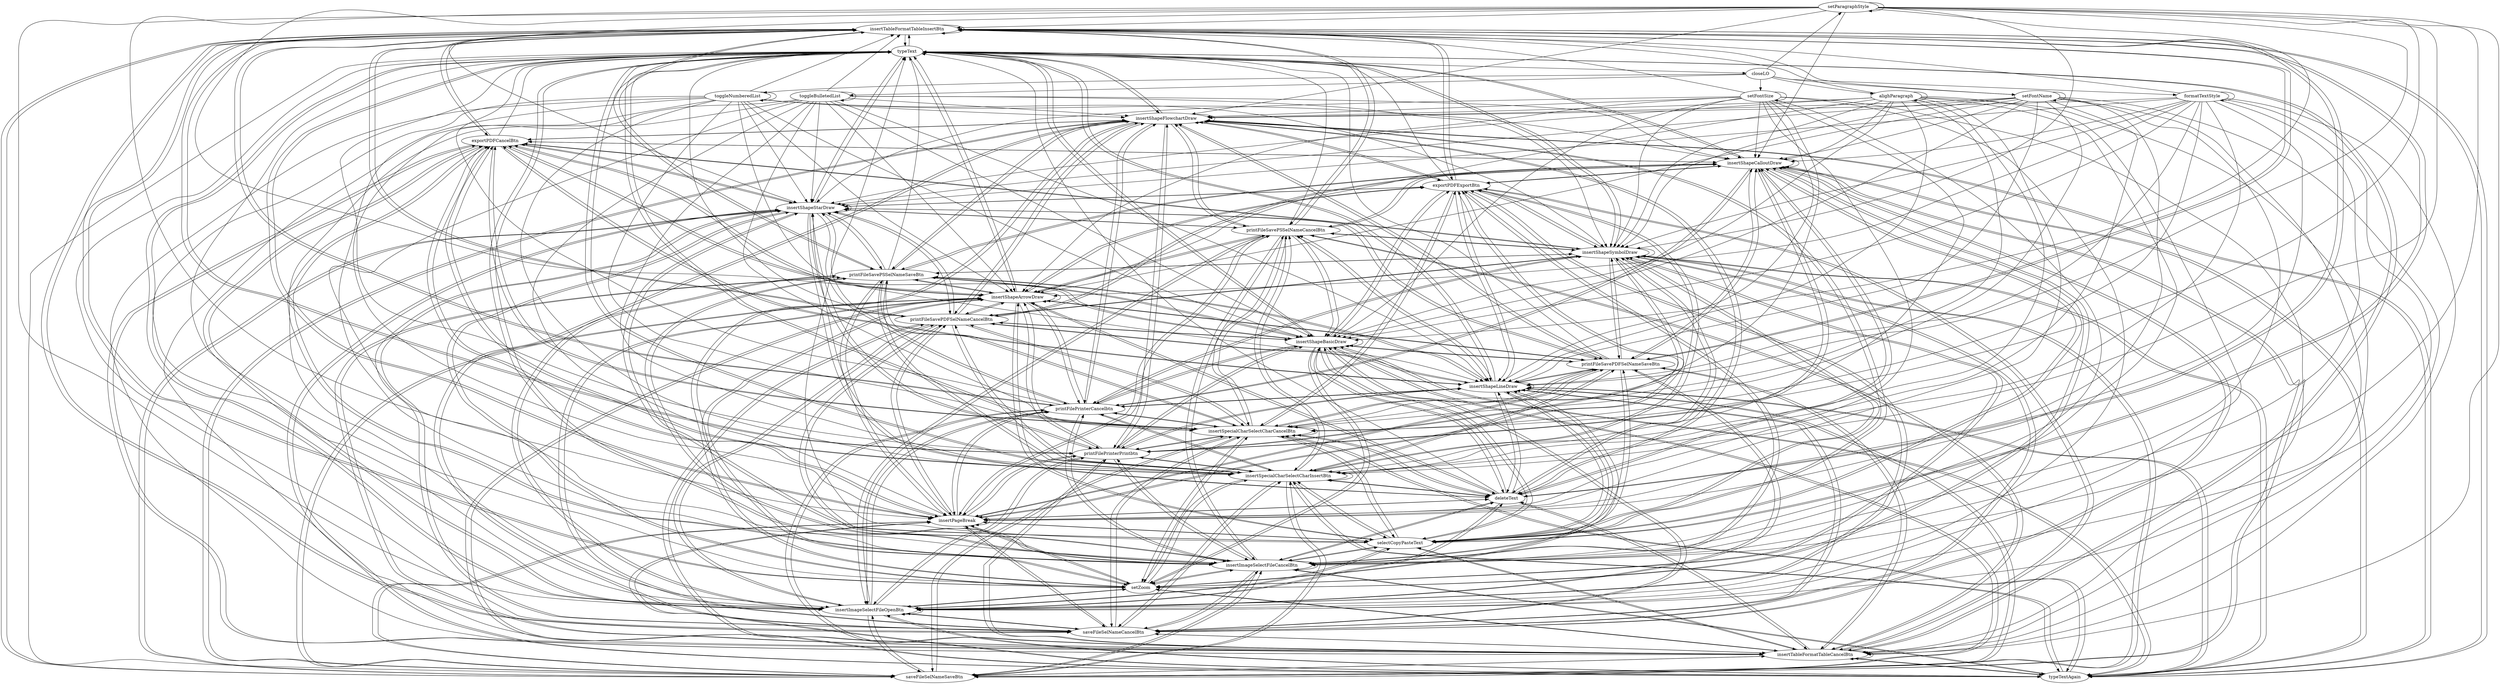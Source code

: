 strict digraph G {
  setParagraphStyle [ label="setParagraphStyle" ];
  setFontName [ label="setFontName" ];
  setFontSize [ label="setFontSize" ];
  formatTextStyle [ label="formatTextStyle" ];
  toggleBulletedList [ label="toggleBulletedList" ];
  toggleNumberedList [ label="toggleNumberedList" ];
  alighParagraph [ label="alighParagraph" ];
  typeText [ label="typeText" ];
  insertTableFormatTableInsertBtn [ label="insertTableFormatTableInsertBtn" ];
  insertTableFormatTableCancelBtn [ label="insertTableFormatTableCancelBtn" ];
  insertImageSelectFileOpenBtn [ label="insertImageSelectFileOpenBtn" ];
  insertImageSelectFileCancelBtn [ label="insertImageSelectFileCancelBtn" ];
  insertPageBreak [ label="insertPageBreak" ];
  insertSpecialCharSelectCharInsertBtn [ label="insertSpecialCharSelectCharInsertBtn" ];
  insertSpecialCharSelectCharCancelBtn [ label="insertSpecialCharSelectCharCancelBtn" ];
  insertShapeLineDraw [ label="insertShapeLineDraw" ];
  insertShapeBasicDraw [ label="insertShapeBasicDraw" ];
  insertShapeArrowDraw [ label="insertShapeArrowDraw" ];
  insertShapeSymbolDraw [ label="insertShapeSymbolDraw" ];
  insertShapeStarDraw [ label="insertShapeStarDraw" ];
  insertShapeCalloutDraw [ label="insertShapeCalloutDraw" ];
  insertShapeFlowchartDraw [ label="insertShapeFlowchartDraw" ];
  typeTextAgain [ label="typeTextAgain" ];
  saveFileSelNameSaveBtn [ label="saveFileSelNameSaveBtn" ];
  saveFileSelNameCancelBtn [ label="saveFileSelNameCancelBtn" ];
  setZoom [ label="setZoom" ];
  selectCopyPasteText [ label="selectCopyPasteText" ];
  deleteText [ label="deleteText" ];
  printFilePrinterPrintbtn [ label="printFilePrinterPrintbtn" ];
  printFilePrinterCancelbtn [ label="printFilePrinterCancelbtn" ];
  printFileSavePDFSelNameSaveBtn [ label="printFileSavePDFSelNameSaveBtn" ];
  printFileSavePDFSelNameCancelBtn [ label="printFileSavePDFSelNameCancelBtn" ];
  printFileSavePSSelNameSaveBtn [ label="printFileSavePSSelNameSaveBtn" ];
  printFileSavePSSelNameCancelBtn [ label="printFileSavePSSelNameCancelBtn" ];
  exportPDFExportBtn [ label="exportPDFExportBtn" ];
  exportPDFCancelBtn [ label="exportPDFCancelBtn" ];
  closeLO [ label="closeLO" ];
  setParagraphStyle -> setParagraphStyle;
  setParagraphStyle -> insertTableFormatTableInsertBtn;
  setParagraphStyle -> insertTableFormatTableCancelBtn;
  setParagraphStyle -> insertImageSelectFileOpenBtn;
  setParagraphStyle -> insertImageSelectFileCancelBtn;
  setParagraphStyle -> insertPageBreak;
  setParagraphStyle -> insertSpecialCharSelectCharInsertBtn;
  setParagraphStyle -> insertSpecialCharSelectCharCancelBtn;
  setParagraphStyle -> insertShapeLineDraw;
  setParagraphStyle -> insertShapeBasicDraw;
  setParagraphStyle -> insertShapeArrowDraw;
  setParagraphStyle -> insertShapeSymbolDraw;
  setParagraphStyle -> insertShapeStarDraw;
  setParagraphStyle -> insertShapeCalloutDraw;
  setParagraphStyle -> insertShapeFlowchartDraw;
  setFontName -> setFontName;
  setFontName -> insertTableFormatTableInsertBtn;
  setFontName -> insertTableFormatTableCancelBtn;
  setFontName -> insertImageSelectFileOpenBtn;
  setFontName -> insertImageSelectFileCancelBtn;
  setFontName -> insertPageBreak;
  setFontName -> insertSpecialCharSelectCharInsertBtn;
  setFontName -> insertSpecialCharSelectCharCancelBtn;
  setFontName -> insertShapeLineDraw;
  setFontName -> insertShapeBasicDraw;
  setFontName -> insertShapeArrowDraw;
  setFontName -> insertShapeSymbolDraw;
  setFontName -> insertShapeStarDraw;
  setFontName -> insertShapeCalloutDraw;
  setFontName -> insertShapeFlowchartDraw;
  setFontSize -> setFontSize;
  setFontSize -> insertTableFormatTableInsertBtn;
  setFontSize -> insertTableFormatTableCancelBtn;
  setFontSize -> insertImageSelectFileOpenBtn;
  setFontSize -> insertImageSelectFileCancelBtn;
  setFontSize -> insertPageBreak;
  setFontSize -> insertSpecialCharSelectCharInsertBtn;
  setFontSize -> insertSpecialCharSelectCharCancelBtn;
  setFontSize -> insertShapeLineDraw;
  setFontSize -> insertShapeBasicDraw;
  setFontSize -> insertShapeArrowDraw;
  setFontSize -> insertShapeSymbolDraw;
  setFontSize -> insertShapeStarDraw;
  setFontSize -> insertShapeCalloutDraw;
  setFontSize -> insertShapeFlowchartDraw;
  formatTextStyle -> formatTextStyle;
  formatTextStyle -> insertTableFormatTableInsertBtn;
  formatTextStyle -> insertTableFormatTableCancelBtn;
  formatTextStyle -> insertImageSelectFileOpenBtn;
  formatTextStyle -> insertImageSelectFileCancelBtn;
  formatTextStyle -> insertPageBreak;
  formatTextStyle -> insertSpecialCharSelectCharInsertBtn;
  formatTextStyle -> insertSpecialCharSelectCharCancelBtn;
  formatTextStyle -> insertShapeLineDraw;
  formatTextStyle -> insertShapeBasicDraw;
  formatTextStyle -> insertShapeArrowDraw;
  formatTextStyle -> insertShapeSymbolDraw;
  formatTextStyle -> insertShapeStarDraw;
  formatTextStyle -> insertShapeCalloutDraw;
  formatTextStyle -> insertShapeFlowchartDraw;
  toggleBulletedList -> toggleBulletedList;
  toggleBulletedList -> insertTableFormatTableInsertBtn;
  toggleBulletedList -> insertTableFormatTableCancelBtn;
  toggleBulletedList -> insertImageSelectFileOpenBtn;
  toggleBulletedList -> insertImageSelectFileCancelBtn;
  toggleBulletedList -> insertPageBreak;
  toggleBulletedList -> insertSpecialCharSelectCharInsertBtn;
  toggleBulletedList -> insertSpecialCharSelectCharCancelBtn;
  toggleBulletedList -> insertShapeLineDraw;
  toggleBulletedList -> insertShapeBasicDraw;
  toggleBulletedList -> insertShapeArrowDraw;
  toggleBulletedList -> insertShapeSymbolDraw;
  toggleBulletedList -> insertShapeStarDraw;
  toggleBulletedList -> insertShapeCalloutDraw;
  toggleBulletedList -> insertShapeFlowchartDraw;
  toggleNumberedList -> toggleNumberedList;
  toggleNumberedList -> insertTableFormatTableInsertBtn;
  toggleNumberedList -> insertTableFormatTableCancelBtn;
  toggleNumberedList -> insertImageSelectFileOpenBtn;
  toggleNumberedList -> insertImageSelectFileCancelBtn;
  toggleNumberedList -> insertPageBreak;
  toggleNumberedList -> insertSpecialCharSelectCharInsertBtn;
  toggleNumberedList -> insertSpecialCharSelectCharCancelBtn;
  toggleNumberedList -> insertShapeLineDraw;
  toggleNumberedList -> insertShapeBasicDraw;
  toggleNumberedList -> insertShapeArrowDraw;
  toggleNumberedList -> insertShapeSymbolDraw;
  toggleNumberedList -> insertShapeStarDraw;
  toggleNumberedList -> insertShapeCalloutDraw;
  toggleNumberedList -> insertShapeFlowchartDraw;
  alighParagraph -> alighParagraph;
  alighParagraph -> insertTableFormatTableInsertBtn;
  alighParagraph -> insertTableFormatTableCancelBtn;
  alighParagraph -> insertImageSelectFileOpenBtn;
  alighParagraph -> insertImageSelectFileCancelBtn;
  alighParagraph -> insertPageBreak;
  alighParagraph -> insertSpecialCharSelectCharInsertBtn;
  alighParagraph -> insertSpecialCharSelectCharCancelBtn;
  alighParagraph -> insertShapeLineDraw;
  alighParagraph -> insertShapeBasicDraw;
  alighParagraph -> insertShapeArrowDraw;
  alighParagraph -> insertShapeSymbolDraw;
  alighParagraph -> insertShapeStarDraw;
  alighParagraph -> insertShapeCalloutDraw;
  alighParagraph -> insertShapeFlowchartDraw;
  typeText -> closeLO;
  insertTableFormatTableInsertBtn -> insertTableFormatTableInsertBtn;
  typeText -> insertTableFormatTableInsertBtn;
  insertTableFormatTableInsertBtn -> typeText;
  typeTextAgain -> insertTableFormatTableInsertBtn;
  insertTableFormatTableInsertBtn -> typeTextAgain;
  insertTableFormatTableInsertBtn -> saveFileSelNameSaveBtn;
  insertTableFormatTableInsertBtn -> saveFileSelNameCancelBtn;
  insertTableFormatTableInsertBtn -> setZoom;
  insertTableFormatTableInsertBtn -> selectCopyPasteText;
  insertTableFormatTableInsertBtn -> deleteText;
  insertTableFormatTableInsertBtn -> printFilePrinterPrintbtn;
  insertTableFormatTableInsertBtn -> printFilePrinterCancelbtn;
  insertTableFormatTableInsertBtn -> printFileSavePDFSelNameSaveBtn;
  insertTableFormatTableInsertBtn -> printFileSavePDFSelNameCancelBtn;
  insertTableFormatTableInsertBtn -> printFileSavePSSelNameSaveBtn;
  insertTableFormatTableInsertBtn -> printFileSavePSSelNameCancelBtn;
  insertTableFormatTableInsertBtn -> exportPDFExportBtn;
  insertTableFormatTableInsertBtn -> exportPDFCancelBtn;
  insertTableFormatTableCancelBtn -> insertTableFormatTableCancelBtn;
  typeText -> insertTableFormatTableCancelBtn;
  insertTableFormatTableCancelBtn -> typeText;
  typeTextAgain -> insertTableFormatTableCancelBtn;
  insertTableFormatTableCancelBtn -> typeTextAgain;
  insertTableFormatTableCancelBtn -> saveFileSelNameSaveBtn;
  insertTableFormatTableCancelBtn -> saveFileSelNameCancelBtn;
  insertTableFormatTableCancelBtn -> setZoom;
  insertTableFormatTableCancelBtn -> selectCopyPasteText;
  insertTableFormatTableCancelBtn -> deleteText;
  insertTableFormatTableCancelBtn -> printFilePrinterPrintbtn;
  insertTableFormatTableCancelBtn -> printFilePrinterCancelbtn;
  insertTableFormatTableCancelBtn -> printFileSavePDFSelNameSaveBtn;
  insertTableFormatTableCancelBtn -> printFileSavePDFSelNameCancelBtn;
  insertTableFormatTableCancelBtn -> printFileSavePSSelNameSaveBtn;
  insertTableFormatTableCancelBtn -> printFileSavePSSelNameCancelBtn;
  insertTableFormatTableCancelBtn -> exportPDFExportBtn;
  insertTableFormatTableCancelBtn -> exportPDFCancelBtn;
  insertImageSelectFileOpenBtn -> insertImageSelectFileOpenBtn;
  typeText -> insertImageSelectFileOpenBtn;
  insertImageSelectFileOpenBtn -> typeText;
  typeTextAgain -> insertImageSelectFileOpenBtn;
  insertImageSelectFileOpenBtn -> typeTextAgain;
  insertImageSelectFileOpenBtn -> saveFileSelNameSaveBtn;
  insertImageSelectFileOpenBtn -> saveFileSelNameCancelBtn;
  insertImageSelectFileOpenBtn -> setZoom;
  insertImageSelectFileOpenBtn -> selectCopyPasteText;
  insertImageSelectFileOpenBtn -> deleteText;
  insertImageSelectFileOpenBtn -> printFilePrinterPrintbtn;
  insertImageSelectFileOpenBtn -> printFilePrinterCancelbtn;
  insertImageSelectFileOpenBtn -> printFileSavePDFSelNameSaveBtn;
  insertImageSelectFileOpenBtn -> printFileSavePDFSelNameCancelBtn;
  insertImageSelectFileOpenBtn -> printFileSavePSSelNameSaveBtn;
  insertImageSelectFileOpenBtn -> printFileSavePSSelNameCancelBtn;
  insertImageSelectFileOpenBtn -> exportPDFExportBtn;
  insertImageSelectFileOpenBtn -> exportPDFCancelBtn;
  insertImageSelectFileCancelBtn -> insertImageSelectFileCancelBtn;
  typeText -> insertImageSelectFileCancelBtn;
  insertImageSelectFileCancelBtn -> typeText;
  typeTextAgain -> insertImageSelectFileCancelBtn;
  insertImageSelectFileCancelBtn -> typeTextAgain;
  insertImageSelectFileCancelBtn -> saveFileSelNameSaveBtn;
  insertImageSelectFileCancelBtn -> saveFileSelNameCancelBtn;
  insertImageSelectFileCancelBtn -> setZoom;
  insertImageSelectFileCancelBtn -> selectCopyPasteText;
  insertImageSelectFileCancelBtn -> deleteText;
  insertImageSelectFileCancelBtn -> printFilePrinterPrintbtn;
  insertImageSelectFileCancelBtn -> printFilePrinterCancelbtn;
  insertImageSelectFileCancelBtn -> printFileSavePDFSelNameSaveBtn;
  insertImageSelectFileCancelBtn -> printFileSavePDFSelNameCancelBtn;
  insertImageSelectFileCancelBtn -> printFileSavePSSelNameSaveBtn;
  insertImageSelectFileCancelBtn -> printFileSavePSSelNameCancelBtn;
  insertImageSelectFileCancelBtn -> exportPDFExportBtn;
  insertImageSelectFileCancelBtn -> exportPDFCancelBtn;
  insertPageBreak -> insertPageBreak;
  typeText -> insertPageBreak;
  insertPageBreak -> typeText;
  typeTextAgain -> insertPageBreak;
  insertPageBreak -> typeTextAgain;
  insertPageBreak -> saveFileSelNameSaveBtn;
  insertPageBreak -> saveFileSelNameCancelBtn;
  insertPageBreak -> setZoom;
  insertPageBreak -> selectCopyPasteText;
  insertPageBreak -> deleteText;
  insertPageBreak -> printFilePrinterPrintbtn;
  insertPageBreak -> printFilePrinterCancelbtn;
  insertPageBreak -> printFileSavePDFSelNameSaveBtn;
  insertPageBreak -> printFileSavePDFSelNameCancelBtn;
  insertPageBreak -> printFileSavePSSelNameSaveBtn;
  insertPageBreak -> printFileSavePSSelNameCancelBtn;
  insertPageBreak -> exportPDFExportBtn;
  insertPageBreak -> exportPDFCancelBtn;
  insertSpecialCharSelectCharInsertBtn -> insertSpecialCharSelectCharInsertBtn;
  typeText -> insertSpecialCharSelectCharInsertBtn;
  insertSpecialCharSelectCharInsertBtn -> typeText;
  typeTextAgain -> insertSpecialCharSelectCharInsertBtn;
  insertSpecialCharSelectCharInsertBtn -> typeTextAgain;
  insertSpecialCharSelectCharInsertBtn -> saveFileSelNameSaveBtn;
  insertSpecialCharSelectCharInsertBtn -> saveFileSelNameCancelBtn;
  insertSpecialCharSelectCharInsertBtn -> setZoom;
  insertSpecialCharSelectCharInsertBtn -> selectCopyPasteText;
  insertSpecialCharSelectCharInsertBtn -> deleteText;
  insertSpecialCharSelectCharInsertBtn -> printFilePrinterPrintbtn;
  insertSpecialCharSelectCharInsertBtn -> printFilePrinterCancelbtn;
  insertSpecialCharSelectCharInsertBtn -> printFileSavePDFSelNameSaveBtn;
  insertSpecialCharSelectCharInsertBtn -> printFileSavePDFSelNameCancelBtn;
  insertSpecialCharSelectCharInsertBtn -> printFileSavePSSelNameSaveBtn;
  insertSpecialCharSelectCharInsertBtn -> printFileSavePSSelNameCancelBtn;
  insertSpecialCharSelectCharInsertBtn -> exportPDFExportBtn;
  insertSpecialCharSelectCharInsertBtn -> exportPDFCancelBtn;
  insertSpecialCharSelectCharCancelBtn -> insertSpecialCharSelectCharCancelBtn;
  typeText -> insertSpecialCharSelectCharCancelBtn;
  insertSpecialCharSelectCharCancelBtn -> typeText;
  typeTextAgain -> insertSpecialCharSelectCharCancelBtn;
  insertSpecialCharSelectCharCancelBtn -> typeTextAgain;
  insertSpecialCharSelectCharCancelBtn -> saveFileSelNameSaveBtn;
  insertSpecialCharSelectCharCancelBtn -> saveFileSelNameCancelBtn;
  insertSpecialCharSelectCharCancelBtn -> setZoom;
  insertSpecialCharSelectCharCancelBtn -> selectCopyPasteText;
  insertSpecialCharSelectCharCancelBtn -> deleteText;
  insertSpecialCharSelectCharCancelBtn -> printFilePrinterPrintbtn;
  insertSpecialCharSelectCharCancelBtn -> printFilePrinterCancelbtn;
  insertSpecialCharSelectCharCancelBtn -> printFileSavePDFSelNameSaveBtn;
  insertSpecialCharSelectCharCancelBtn -> printFileSavePDFSelNameCancelBtn;
  insertSpecialCharSelectCharCancelBtn -> printFileSavePSSelNameSaveBtn;
  insertSpecialCharSelectCharCancelBtn -> printFileSavePSSelNameCancelBtn;
  insertSpecialCharSelectCharCancelBtn -> exportPDFExportBtn;
  insertSpecialCharSelectCharCancelBtn -> exportPDFCancelBtn;
  insertShapeLineDraw -> insertShapeLineDraw;
  typeText -> insertShapeLineDraw;
  insertShapeLineDraw -> typeText;
  typeTextAgain -> insertShapeLineDraw;
  insertShapeLineDraw -> typeTextAgain;
  insertShapeLineDraw -> saveFileSelNameSaveBtn;
  insertShapeLineDraw -> saveFileSelNameCancelBtn;
  insertShapeLineDraw -> setZoom;
  insertShapeLineDraw -> selectCopyPasteText;
  insertShapeLineDraw -> deleteText;
  insertShapeLineDraw -> printFilePrinterPrintbtn;
  insertShapeLineDraw -> printFilePrinterCancelbtn;
  insertShapeLineDraw -> printFileSavePDFSelNameSaveBtn;
  insertShapeLineDraw -> printFileSavePDFSelNameCancelBtn;
  insertShapeLineDraw -> printFileSavePSSelNameSaveBtn;
  insertShapeLineDraw -> printFileSavePSSelNameCancelBtn;
  insertShapeLineDraw -> exportPDFExportBtn;
  insertShapeLineDraw -> exportPDFCancelBtn;
  insertShapeBasicDraw -> insertShapeBasicDraw;
  typeText -> insertShapeBasicDraw;
  insertShapeBasicDraw -> typeText;
  typeTextAgain -> insertShapeBasicDraw;
  insertShapeBasicDraw -> typeTextAgain;
  insertShapeBasicDraw -> saveFileSelNameSaveBtn;
  insertShapeBasicDraw -> saveFileSelNameCancelBtn;
  insertShapeBasicDraw -> setZoom;
  insertShapeBasicDraw -> selectCopyPasteText;
  insertShapeBasicDraw -> deleteText;
  insertShapeBasicDraw -> printFilePrinterPrintbtn;
  insertShapeBasicDraw -> printFilePrinterCancelbtn;
  insertShapeBasicDraw -> printFileSavePDFSelNameSaveBtn;
  insertShapeBasicDraw -> printFileSavePDFSelNameCancelBtn;
  insertShapeBasicDraw -> printFileSavePSSelNameSaveBtn;
  insertShapeBasicDraw -> printFileSavePSSelNameCancelBtn;
  insertShapeBasicDraw -> exportPDFExportBtn;
  insertShapeBasicDraw -> exportPDFCancelBtn;
  insertShapeArrowDraw -> insertShapeArrowDraw;
  typeText -> insertShapeArrowDraw;
  insertShapeArrowDraw -> typeText;
  typeTextAgain -> insertShapeArrowDraw;
  insertShapeArrowDraw -> typeTextAgain;
  insertShapeArrowDraw -> saveFileSelNameSaveBtn;
  insertShapeArrowDraw -> saveFileSelNameCancelBtn;
  insertShapeArrowDraw -> setZoom;
  insertShapeArrowDraw -> selectCopyPasteText;
  insertShapeArrowDraw -> deleteText;
  insertShapeArrowDraw -> printFilePrinterPrintbtn;
  insertShapeArrowDraw -> printFilePrinterCancelbtn;
  insertShapeArrowDraw -> printFileSavePDFSelNameSaveBtn;
  insertShapeArrowDraw -> printFileSavePDFSelNameCancelBtn;
  insertShapeArrowDraw -> printFileSavePSSelNameSaveBtn;
  insertShapeArrowDraw -> printFileSavePSSelNameCancelBtn;
  insertShapeArrowDraw -> exportPDFExportBtn;
  insertShapeArrowDraw -> exportPDFCancelBtn;
  insertShapeSymbolDraw -> insertShapeSymbolDraw;
  typeText -> insertShapeSymbolDraw;
  insertShapeSymbolDraw -> typeText;
  typeTextAgain -> insertShapeSymbolDraw;
  insertShapeSymbolDraw -> typeTextAgain;
  insertShapeSymbolDraw -> saveFileSelNameSaveBtn;
  insertShapeSymbolDraw -> saveFileSelNameCancelBtn;
  insertShapeSymbolDraw -> setZoom;
  insertShapeSymbolDraw -> selectCopyPasteText;
  insertShapeSymbolDraw -> deleteText;
  insertShapeSymbolDraw -> printFilePrinterPrintbtn;
  insertShapeSymbolDraw -> printFilePrinterCancelbtn;
  insertShapeSymbolDraw -> printFileSavePDFSelNameSaveBtn;
  insertShapeSymbolDraw -> printFileSavePDFSelNameCancelBtn;
  insertShapeSymbolDraw -> printFileSavePSSelNameSaveBtn;
  insertShapeSymbolDraw -> printFileSavePSSelNameCancelBtn;
  insertShapeSymbolDraw -> exportPDFExportBtn;
  insertShapeSymbolDraw -> exportPDFCancelBtn;
  insertShapeStarDraw -> insertShapeStarDraw;
  typeText -> insertShapeStarDraw;
  insertShapeStarDraw -> typeText;
  typeTextAgain -> insertShapeStarDraw;
  insertShapeStarDraw -> typeTextAgain;
  insertShapeStarDraw -> saveFileSelNameSaveBtn;
  insertShapeStarDraw -> saveFileSelNameCancelBtn;
  insertShapeStarDraw -> setZoom;
  insertShapeStarDraw -> selectCopyPasteText;
  insertShapeStarDraw -> deleteText;
  insertShapeStarDraw -> printFilePrinterPrintbtn;
  insertShapeStarDraw -> printFilePrinterCancelbtn;
  insertShapeStarDraw -> printFileSavePDFSelNameSaveBtn;
  insertShapeStarDraw -> printFileSavePDFSelNameCancelBtn;
  insertShapeStarDraw -> printFileSavePSSelNameSaveBtn;
  insertShapeStarDraw -> printFileSavePSSelNameCancelBtn;
  insertShapeStarDraw -> exportPDFExportBtn;
  insertShapeStarDraw -> exportPDFCancelBtn;
  insertShapeCalloutDraw -> insertShapeCalloutDraw;
  typeText -> insertShapeCalloutDraw;
  insertShapeCalloutDraw -> typeText;
  typeTextAgain -> insertShapeCalloutDraw;
  insertShapeCalloutDraw -> typeTextAgain;
  insertShapeCalloutDraw -> saveFileSelNameSaveBtn;
  insertShapeCalloutDraw -> saveFileSelNameCancelBtn;
  insertShapeCalloutDraw -> setZoom;
  insertShapeCalloutDraw -> selectCopyPasteText;
  insertShapeCalloutDraw -> deleteText;
  insertShapeCalloutDraw -> printFilePrinterPrintbtn;
  insertShapeCalloutDraw -> printFilePrinterCancelbtn;
  insertShapeCalloutDraw -> printFileSavePDFSelNameSaveBtn;
  insertShapeCalloutDraw -> printFileSavePDFSelNameCancelBtn;
  insertShapeCalloutDraw -> printFileSavePSSelNameSaveBtn;
  insertShapeCalloutDraw -> printFileSavePSSelNameCancelBtn;
  insertShapeCalloutDraw -> exportPDFExportBtn;
  insertShapeCalloutDraw -> exportPDFCancelBtn;
  insertShapeFlowchartDraw -> insertShapeFlowchartDraw;
  typeText -> insertShapeFlowchartDraw;
  insertShapeFlowchartDraw -> typeText;
  typeTextAgain -> insertShapeFlowchartDraw;
  insertShapeFlowchartDraw -> typeTextAgain;
  insertShapeFlowchartDraw -> saveFileSelNameSaveBtn;
  insertShapeFlowchartDraw -> saveFileSelNameCancelBtn;
  insertShapeFlowchartDraw -> setZoom;
  insertShapeFlowchartDraw -> selectCopyPasteText;
  insertShapeFlowchartDraw -> deleteText;
  insertShapeFlowchartDraw -> printFilePrinterPrintbtn;
  insertShapeFlowchartDraw -> printFilePrinterCancelbtn;
  insertShapeFlowchartDraw -> printFileSavePDFSelNameSaveBtn;
  insertShapeFlowchartDraw -> printFileSavePDFSelNameCancelBtn;
  insertShapeFlowchartDraw -> printFileSavePSSelNameSaveBtn;
  insertShapeFlowchartDraw -> printFileSavePSSelNameCancelBtn;
  insertShapeFlowchartDraw -> exportPDFExportBtn;
  insertShapeFlowchartDraw -> exportPDFCancelBtn;
  saveFileSelNameSaveBtn -> typeText;
  saveFileSelNameSaveBtn -> insertTableFormatTableInsertBtn;
  saveFileSelNameSaveBtn -> insertTableFormatTableCancelBtn;
  saveFileSelNameSaveBtn -> insertImageSelectFileOpenBtn;
  saveFileSelNameSaveBtn -> insertImageSelectFileCancelBtn;
  saveFileSelNameSaveBtn -> insertPageBreak;
  saveFileSelNameSaveBtn -> insertSpecialCharSelectCharInsertBtn;
  saveFileSelNameSaveBtn -> insertSpecialCharSelectCharCancelBtn;
  saveFileSelNameSaveBtn -> insertShapeLineDraw;
  saveFileSelNameSaveBtn -> insertShapeBasicDraw;
  saveFileSelNameSaveBtn -> insertShapeArrowDraw;
  saveFileSelNameSaveBtn -> insertShapeSymbolDraw;
  saveFileSelNameSaveBtn -> insertShapeStarDraw;
  saveFileSelNameSaveBtn -> insertShapeCalloutDraw;
  saveFileSelNameSaveBtn -> insertShapeFlowchartDraw;
  saveFileSelNameCancelBtn -> typeText;
  saveFileSelNameCancelBtn -> insertTableFormatTableInsertBtn;
  saveFileSelNameCancelBtn -> insertTableFormatTableCancelBtn;
  saveFileSelNameCancelBtn -> insertImageSelectFileOpenBtn;
  saveFileSelNameCancelBtn -> insertImageSelectFileCancelBtn;
  saveFileSelNameCancelBtn -> insertPageBreak;
  saveFileSelNameCancelBtn -> insertSpecialCharSelectCharInsertBtn;
  saveFileSelNameCancelBtn -> insertSpecialCharSelectCharCancelBtn;
  saveFileSelNameCancelBtn -> insertShapeLineDraw;
  saveFileSelNameCancelBtn -> insertShapeBasicDraw;
  saveFileSelNameCancelBtn -> insertShapeArrowDraw;
  saveFileSelNameCancelBtn -> insertShapeSymbolDraw;
  saveFileSelNameCancelBtn -> insertShapeStarDraw;
  saveFileSelNameCancelBtn -> insertShapeCalloutDraw;
  saveFileSelNameCancelBtn -> insertShapeFlowchartDraw;
  setZoom -> typeText;
  setZoom -> insertTableFormatTableInsertBtn;
  setZoom -> insertTableFormatTableCancelBtn;
  setZoom -> insertImageSelectFileOpenBtn;
  setZoom -> insertImageSelectFileCancelBtn;
  setZoom -> insertPageBreak;
  setZoom -> insertSpecialCharSelectCharInsertBtn;
  setZoom -> insertSpecialCharSelectCharCancelBtn;
  setZoom -> insertShapeLineDraw;
  setZoom -> insertShapeBasicDraw;
  setZoom -> insertShapeArrowDraw;
  setZoom -> insertShapeSymbolDraw;
  setZoom -> insertShapeStarDraw;
  setZoom -> insertShapeCalloutDraw;
  setZoom -> insertShapeFlowchartDraw;
  selectCopyPasteText -> typeText;
  selectCopyPasteText -> insertTableFormatTableInsertBtn;
  selectCopyPasteText -> insertTableFormatTableCancelBtn;
  selectCopyPasteText -> insertImageSelectFileOpenBtn;
  selectCopyPasteText -> insertImageSelectFileCancelBtn;
  selectCopyPasteText -> insertPageBreak;
  selectCopyPasteText -> insertSpecialCharSelectCharInsertBtn;
  selectCopyPasteText -> insertSpecialCharSelectCharCancelBtn;
  selectCopyPasteText -> insertShapeLineDraw;
  selectCopyPasteText -> insertShapeBasicDraw;
  selectCopyPasteText -> insertShapeArrowDraw;
  selectCopyPasteText -> insertShapeSymbolDraw;
  selectCopyPasteText -> insertShapeStarDraw;
  selectCopyPasteText -> insertShapeCalloutDraw;
  selectCopyPasteText -> insertShapeFlowchartDraw;
  deleteText -> typeText;
  deleteText -> insertTableFormatTableInsertBtn;
  deleteText -> insertTableFormatTableCancelBtn;
  deleteText -> insertImageSelectFileOpenBtn;
  deleteText -> insertImageSelectFileCancelBtn;
  deleteText -> insertPageBreak;
  deleteText -> insertSpecialCharSelectCharInsertBtn;
  deleteText -> insertSpecialCharSelectCharCancelBtn;
  deleteText -> insertShapeLineDraw;
  deleteText -> insertShapeBasicDraw;
  deleteText -> insertShapeArrowDraw;
  deleteText -> insertShapeSymbolDraw;
  deleteText -> insertShapeStarDraw;
  deleteText -> insertShapeCalloutDraw;
  deleteText -> insertShapeFlowchartDraw;
  printFilePrinterPrintbtn -> typeText;
  printFilePrinterPrintbtn -> insertTableFormatTableInsertBtn;
  printFilePrinterPrintbtn -> insertTableFormatTableCancelBtn;
  printFilePrinterPrintbtn -> insertImageSelectFileOpenBtn;
  printFilePrinterPrintbtn -> insertImageSelectFileCancelBtn;
  printFilePrinterPrintbtn -> insertPageBreak;
  printFilePrinterPrintbtn -> insertSpecialCharSelectCharInsertBtn;
  printFilePrinterPrintbtn -> insertSpecialCharSelectCharCancelBtn;
  printFilePrinterPrintbtn -> insertShapeLineDraw;
  printFilePrinterPrintbtn -> insertShapeBasicDraw;
  printFilePrinterPrintbtn -> insertShapeArrowDraw;
  printFilePrinterPrintbtn -> insertShapeSymbolDraw;
  printFilePrinterPrintbtn -> insertShapeStarDraw;
  printFilePrinterPrintbtn -> insertShapeCalloutDraw;
  printFilePrinterPrintbtn -> insertShapeFlowchartDraw;
  printFilePrinterCancelbtn -> typeText;
  printFilePrinterCancelbtn -> insertTableFormatTableInsertBtn;
  printFilePrinterCancelbtn -> insertTableFormatTableCancelBtn;
  printFilePrinterCancelbtn -> insertImageSelectFileOpenBtn;
  printFilePrinterCancelbtn -> insertImageSelectFileCancelBtn;
  printFilePrinterCancelbtn -> insertPageBreak;
  printFilePrinterCancelbtn -> insertSpecialCharSelectCharInsertBtn;
  printFilePrinterCancelbtn -> insertSpecialCharSelectCharCancelBtn;
  printFilePrinterCancelbtn -> insertShapeLineDraw;
  printFilePrinterCancelbtn -> insertShapeBasicDraw;
  printFilePrinterCancelbtn -> insertShapeArrowDraw;
  printFilePrinterCancelbtn -> insertShapeSymbolDraw;
  printFilePrinterCancelbtn -> insertShapeStarDraw;
  printFilePrinterCancelbtn -> insertShapeCalloutDraw;
  printFilePrinterCancelbtn -> insertShapeFlowchartDraw;
  printFileSavePDFSelNameSaveBtn -> typeText;
  printFileSavePDFSelNameSaveBtn -> insertTableFormatTableInsertBtn;
  printFileSavePDFSelNameSaveBtn -> insertTableFormatTableCancelBtn;
  printFileSavePDFSelNameSaveBtn -> insertImageSelectFileOpenBtn;
  printFileSavePDFSelNameSaveBtn -> insertImageSelectFileCancelBtn;
  printFileSavePDFSelNameSaveBtn -> insertPageBreak;
  printFileSavePDFSelNameSaveBtn -> insertSpecialCharSelectCharInsertBtn;
  printFileSavePDFSelNameSaveBtn -> insertSpecialCharSelectCharCancelBtn;
  printFileSavePDFSelNameSaveBtn -> insertShapeLineDraw;
  printFileSavePDFSelNameSaveBtn -> insertShapeBasicDraw;
  printFileSavePDFSelNameSaveBtn -> insertShapeArrowDraw;
  printFileSavePDFSelNameSaveBtn -> insertShapeSymbolDraw;
  printFileSavePDFSelNameSaveBtn -> insertShapeStarDraw;
  printFileSavePDFSelNameSaveBtn -> insertShapeCalloutDraw;
  printFileSavePDFSelNameSaveBtn -> insertShapeFlowchartDraw;
  printFileSavePDFSelNameCancelBtn -> typeText;
  printFileSavePDFSelNameCancelBtn -> insertTableFormatTableInsertBtn;
  printFileSavePDFSelNameCancelBtn -> insertTableFormatTableCancelBtn;
  printFileSavePDFSelNameCancelBtn -> insertImageSelectFileOpenBtn;
  printFileSavePDFSelNameCancelBtn -> insertImageSelectFileCancelBtn;
  printFileSavePDFSelNameCancelBtn -> insertPageBreak;
  printFileSavePDFSelNameCancelBtn -> insertSpecialCharSelectCharInsertBtn;
  printFileSavePDFSelNameCancelBtn -> insertSpecialCharSelectCharCancelBtn;
  printFileSavePDFSelNameCancelBtn -> insertShapeLineDraw;
  printFileSavePDFSelNameCancelBtn -> insertShapeBasicDraw;
  printFileSavePDFSelNameCancelBtn -> insertShapeArrowDraw;
  printFileSavePDFSelNameCancelBtn -> insertShapeSymbolDraw;
  printFileSavePDFSelNameCancelBtn -> insertShapeStarDraw;
  printFileSavePDFSelNameCancelBtn -> insertShapeCalloutDraw;
  printFileSavePDFSelNameCancelBtn -> insertShapeFlowchartDraw;
  printFileSavePSSelNameSaveBtn -> typeText;
  printFileSavePSSelNameSaveBtn -> insertTableFormatTableInsertBtn;
  printFileSavePSSelNameSaveBtn -> insertTableFormatTableCancelBtn;
  printFileSavePSSelNameSaveBtn -> insertImageSelectFileOpenBtn;
  printFileSavePSSelNameSaveBtn -> insertImageSelectFileCancelBtn;
  printFileSavePSSelNameSaveBtn -> insertPageBreak;
  printFileSavePSSelNameSaveBtn -> insertSpecialCharSelectCharInsertBtn;
  printFileSavePSSelNameSaveBtn -> insertSpecialCharSelectCharCancelBtn;
  printFileSavePSSelNameSaveBtn -> insertShapeLineDraw;
  printFileSavePSSelNameSaveBtn -> insertShapeBasicDraw;
  printFileSavePSSelNameSaveBtn -> insertShapeArrowDraw;
  printFileSavePSSelNameSaveBtn -> insertShapeSymbolDraw;
  printFileSavePSSelNameSaveBtn -> insertShapeStarDraw;
  printFileSavePSSelNameSaveBtn -> insertShapeCalloutDraw;
  printFileSavePSSelNameSaveBtn -> insertShapeFlowchartDraw;
  printFileSavePSSelNameCancelBtn -> typeText;
  printFileSavePSSelNameCancelBtn -> insertTableFormatTableInsertBtn;
  printFileSavePSSelNameCancelBtn -> insertTableFormatTableCancelBtn;
  printFileSavePSSelNameCancelBtn -> insertImageSelectFileOpenBtn;
  printFileSavePSSelNameCancelBtn -> insertImageSelectFileCancelBtn;
  printFileSavePSSelNameCancelBtn -> insertPageBreak;
  printFileSavePSSelNameCancelBtn -> insertSpecialCharSelectCharInsertBtn;
  printFileSavePSSelNameCancelBtn -> insertSpecialCharSelectCharCancelBtn;
  printFileSavePSSelNameCancelBtn -> insertShapeLineDraw;
  printFileSavePSSelNameCancelBtn -> insertShapeBasicDraw;
  printFileSavePSSelNameCancelBtn -> insertShapeArrowDraw;
  printFileSavePSSelNameCancelBtn -> insertShapeSymbolDraw;
  printFileSavePSSelNameCancelBtn -> insertShapeStarDraw;
  printFileSavePSSelNameCancelBtn -> insertShapeCalloutDraw;
  printFileSavePSSelNameCancelBtn -> insertShapeFlowchartDraw;
  exportPDFExportBtn -> typeText;
  exportPDFExportBtn -> insertTableFormatTableInsertBtn;
  exportPDFExportBtn -> insertTableFormatTableCancelBtn;
  exportPDFExportBtn -> insertImageSelectFileOpenBtn;
  exportPDFExportBtn -> insertImageSelectFileCancelBtn;
  exportPDFExportBtn -> insertPageBreak;
  exportPDFExportBtn -> insertSpecialCharSelectCharInsertBtn;
  exportPDFExportBtn -> insertSpecialCharSelectCharCancelBtn;
  exportPDFExportBtn -> insertShapeLineDraw;
  exportPDFExportBtn -> insertShapeBasicDraw;
  exportPDFExportBtn -> insertShapeArrowDraw;
  exportPDFExportBtn -> insertShapeSymbolDraw;
  exportPDFExportBtn -> insertShapeStarDraw;
  exportPDFExportBtn -> insertShapeCalloutDraw;
  exportPDFExportBtn -> insertShapeFlowchartDraw;
  exportPDFCancelBtn -> typeText;
  exportPDFCancelBtn -> insertTableFormatTableInsertBtn;
  exportPDFCancelBtn -> insertTableFormatTableCancelBtn;
  exportPDFCancelBtn -> insertImageSelectFileOpenBtn;
  exportPDFCancelBtn -> insertImageSelectFileCancelBtn;
  exportPDFCancelBtn -> insertPageBreak;
  exportPDFCancelBtn -> insertSpecialCharSelectCharInsertBtn;
  exportPDFCancelBtn -> insertSpecialCharSelectCharCancelBtn;
  exportPDFCancelBtn -> insertShapeLineDraw;
  exportPDFCancelBtn -> insertShapeBasicDraw;
  exportPDFCancelBtn -> insertShapeArrowDraw;
  exportPDFCancelBtn -> insertShapeSymbolDraw;
  exportPDFCancelBtn -> insertShapeStarDraw;
  exportPDFCancelBtn -> insertShapeCalloutDraw;
  exportPDFCancelBtn -> insertShapeFlowchartDraw;
  closeLO -> setParagraphStyle;
  closeLO -> setFontName;
  closeLO -> setFontSize;
  closeLO -> formatTextStyle;
  closeLO -> toggleBulletedList;
  closeLO -> toggleNumberedList;
  closeLO -> alighParagraph;
}
